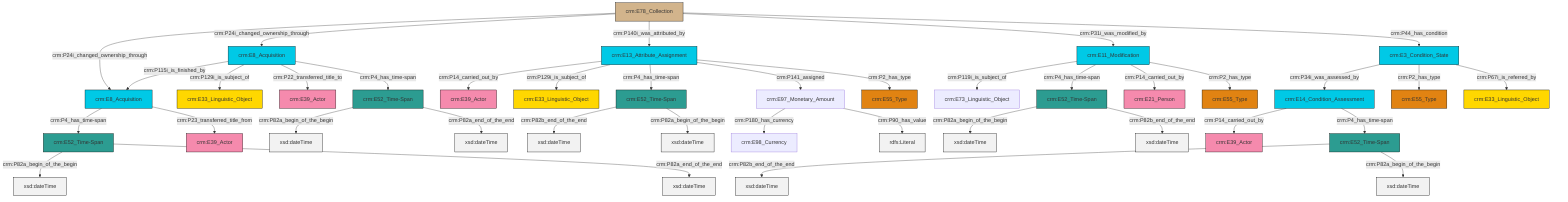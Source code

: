 graph TD
classDef Literal fill:#f2f2f2,stroke:#000000;
classDef CRM_Entity fill:#FFFFFF,stroke:#000000;
classDef Temporal_Entity fill:#00C9E6, stroke:#000000;
classDef Type fill:#E18312, stroke:#000000;
classDef Time-Span fill:#2C9C91, stroke:#000000;
classDef Appellation fill:#FFEB7F, stroke:#000000;
classDef Place fill:#008836, stroke:#000000;
classDef Persistent_Item fill:#B266B2, stroke:#000000;
classDef Conceptual_Object fill:#FFD700, stroke:#000000;
classDef Physical_Thing fill:#D2B48C, stroke:#000000;
classDef Actor fill:#f58aad, stroke:#000000;
classDef PC_Classes fill:#4ce600, stroke:#000000;
classDef Multi fill:#cccccc,stroke:#000000;

0["crm:E52_Time-Span"]:::Time-Span -->|crm:P82b_end_of_the_end| 1[xsd:dateTime]:::Literal
2["crm:E78_Collection"]:::Physical_Thing -->|crm:P24i_changed_ownership_through| 3["crm:E8_Acquisition"]:::Temporal_Entity
4["crm:E8_Acquisition"]:::Temporal_Entity -->|crm:P115i_is_finished_by| 3["crm:E8_Acquisition"]:::Temporal_Entity
9["crm:E11_Modification"]:::Temporal_Entity -->|crm:P119i_is_subject_of| 10["crm:E73_Linguistic_Object"]:::Default
15["crm:E97_Monetary_Amount"]:::Default -->|crm:P180_has_currency| 16["crm:E98_Currency"]:::Default
4["crm:E8_Acquisition"]:::Temporal_Entity -->|crm:P129i_is_subject_of| 7["crm:E33_Linguistic_Object"]:::Conceptual_Object
5["crm:E13_Attribute_Assignment"]:::Temporal_Entity -->|crm:P14_carried_out_by| 19["crm:E39_Actor"]:::Actor
9["crm:E11_Modification"]:::Temporal_Entity -->|crm:P4_has_time-span| 22["crm:E52_Time-Span"]:::Time-Span
4["crm:E8_Acquisition"]:::Temporal_Entity -->|crm:P22_transferred_title_to| 23["crm:E39_Actor"]:::Actor
3["crm:E8_Acquisition"]:::Temporal_Entity -->|crm:P4_has_time-span| 27["crm:E52_Time-Span"]:::Time-Span
22["crm:E52_Time-Span"]:::Time-Span -->|crm:P82a_begin_of_the_begin| 28[xsd:dateTime]:::Literal
4["crm:E8_Acquisition"]:::Temporal_Entity -->|crm:P4_has_time-span| 29["crm:E52_Time-Span"]:::Time-Span
20["crm:E52_Time-Span"]:::Time-Span -->|crm:P82b_end_of_the_end| 30[xsd:dateTime]:::Literal
17["crm:E3_Condition_State"]:::Temporal_Entity -->|crm:P34i_was_assessed_by| 33["crm:E14_Condition_Assessment"]:::Temporal_Entity
5["crm:E13_Attribute_Assignment"]:::Temporal_Entity -->|crm:P129i_is_subject_of| 34["crm:E33_Linguistic_Object"]:::Conceptual_Object
3["crm:E8_Acquisition"]:::Temporal_Entity -->|crm:P23_transferred_title_from| 13["crm:E39_Actor"]:::Actor
9["crm:E11_Modification"]:::Temporal_Entity -->|crm:P14_carried_out_by| 11["crm:E21_Person"]:::Actor
2["crm:E78_Collection"]:::Physical_Thing -->|crm:P24i_changed_ownership_through| 4["crm:E8_Acquisition"]:::Temporal_Entity
17["crm:E3_Condition_State"]:::Temporal_Entity -->|crm:P2_has_type| 38["crm:E55_Type"]:::Type
33["crm:E14_Condition_Assessment"]:::Temporal_Entity -->|crm:P14_carried_out_by| 36["crm:E39_Actor"]:::Actor
5["crm:E13_Attribute_Assignment"]:::Temporal_Entity -->|crm:P4_has_time-span| 0["crm:E52_Time-Span"]:::Time-Span
0["crm:E52_Time-Span"]:::Time-Span -->|crm:P82a_begin_of_the_begin| 48[xsd:dateTime]:::Literal
2["crm:E78_Collection"]:::Physical_Thing -->|crm:P140i_was_attributed_by| 5["crm:E13_Attribute_Assignment"]:::Temporal_Entity
5["crm:E13_Attribute_Assignment"]:::Temporal_Entity -->|crm:P141_assigned| 15["crm:E97_Monetary_Amount"]:::Default
2["crm:E78_Collection"]:::Physical_Thing -->|crm:P31i_was_modified_by| 9["crm:E11_Modification"]:::Temporal_Entity
2["crm:E78_Collection"]:::Physical_Thing -->|crm:P44_has_condition| 17["crm:E3_Condition_State"]:::Temporal_Entity
5["crm:E13_Attribute_Assignment"]:::Temporal_Entity -->|crm:P2_has_type| 43["crm:E55_Type"]:::Type
20["crm:E52_Time-Span"]:::Time-Span -->|crm:P82a_begin_of_the_begin| 51[xsd:dateTime]:::Literal
29["crm:E52_Time-Span"]:::Time-Span -->|crm:P82a_begin_of_the_begin| 52[xsd:dateTime]:::Literal
22["crm:E52_Time-Span"]:::Time-Span -->|crm:P82b_end_of_the_end| 54[xsd:dateTime]:::Literal
27["crm:E52_Time-Span"]:::Time-Span -->|crm:P82a_begin_of_the_begin| 55[xsd:dateTime]:::Literal
17["crm:E3_Condition_State"]:::Temporal_Entity -->|crm:P67i_is_referred_by| 56["crm:E33_Linguistic_Object"]:::Conceptual_Object
29["crm:E52_Time-Span"]:::Time-Span -->|crm:P82a_end_of_the_end| 57[xsd:dateTime]:::Literal
27["crm:E52_Time-Span"]:::Time-Span -->|crm:P82a_end_of_the_end| 59[xsd:dateTime]:::Literal
33["crm:E14_Condition_Assessment"]:::Temporal_Entity -->|crm:P4_has_time-span| 20["crm:E52_Time-Span"]:::Time-Span
9["crm:E11_Modification"]:::Temporal_Entity -->|crm:P2_has_type| 25["crm:E55_Type"]:::Type
15["crm:E97_Monetary_Amount"]:::Default -->|crm:P90_has_value| 62[rdfs:Literal]:::Literal